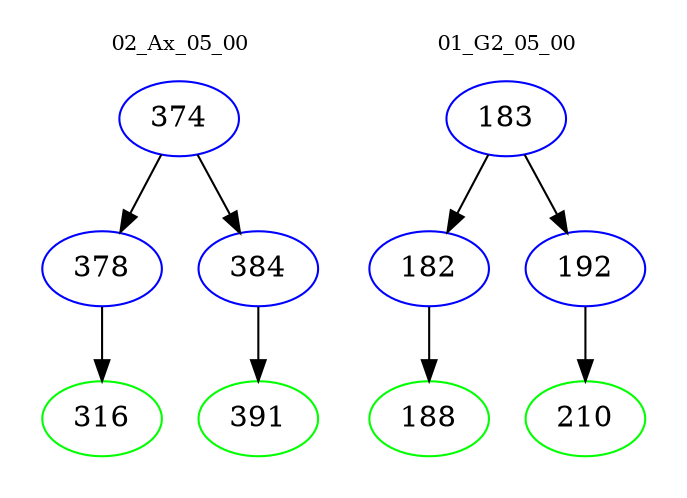 digraph{
subgraph cluster_0 {
color = white
label = "02_Ax_05_00";
fontsize=10;
T0_374 [label="374", color="blue"]
T0_374 -> T0_378 [color="black"]
T0_378 [label="378", color="blue"]
T0_378 -> T0_316 [color="black"]
T0_316 [label="316", color="green"]
T0_374 -> T0_384 [color="black"]
T0_384 [label="384", color="blue"]
T0_384 -> T0_391 [color="black"]
T0_391 [label="391", color="green"]
}
subgraph cluster_1 {
color = white
label = "01_G2_05_00";
fontsize=10;
T1_183 [label="183", color="blue"]
T1_183 -> T1_182 [color="black"]
T1_182 [label="182", color="blue"]
T1_182 -> T1_188 [color="black"]
T1_188 [label="188", color="green"]
T1_183 -> T1_192 [color="black"]
T1_192 [label="192", color="blue"]
T1_192 -> T1_210 [color="black"]
T1_210 [label="210", color="green"]
}
}
